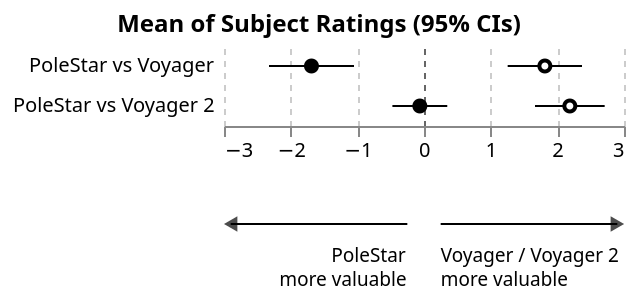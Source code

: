 {
  "$schema": "https://vega.github.io/schema/vega-lite/v3.json",
  "data": {
    "values": [
      {
        "measure": "Open Exploration",
        "mean": 1.813,
        "lo": 1.255,
        "hi": 2.37,
        "study": "PoleStar vs Voyager"
      },
      {
        "measure": "Focused Question Answering",
        "mean": -1.688,
        "lo": -2.325,
        "hi": -1.05,
        "study": "PoleStar vs Voyager"
      },
      {
        "measure": "Open Exploration",
        "mean": 2.1875,
        "lo": 1.665,
        "hi": 2.71,
        "study": "PoleStar vs Voyager 2"
      },
      {
        "measure": "Focused Question Answering",
        "mean": -0.0625,
        "lo": -0.474,
        "hi": 0.349,
        "study": "PoleStar vs Voyager 2"
      }
    ]
  },
  "vconcat": [
    {
      "title": {"text": "Mean of Subject Ratings (95% CIs)", "frame": "bounds"},
      "layer": [
        {
          "mark": "rule",
          "encoding": {
            "y": {
              "field": "study",
              "type": "nominal",
              "axis": {
                "title": null,
                "labelPadding": 5,
                "domain": false,
                "ticks": false,
                "grid": false
              }
            },
            "x": {
              "field": "lo",
              "type": "quantitative",
              "scale": {"domain": [-3, 3]},
              "axis": {
                "title": "",
                "encoding": {
                  "grid": {
                    "strokeDash": {"value": [3, 3]},
                    "stroke": {
                      "condition": {
                        "test": "datum.value === 0",
                        "value": "#666"
                      },
                      "value": "#CCC"
                    }
                  }
                }
              }
            },
            "x2": {"field": "hi"}
          }
        },
        {
          "mark": {"type": "circle", "stroke": "black", "opacity": 1},
          "encoding": {
            "y": {
              "field": "study",
              "type": "nominal",
              "axis": {
                "title": null,
                "labelPadding": 5,
                "domain": false,
                "ticks": false,
                "grid": false
              }
            },
            "x": {"field": "mean", "type": "quantitative"},
            "color": {
              "field": "measure",
              "type": "nominal",
              "scale": {"range": ["black", "white"]},
              "legend": null
            }
          }
        }
      ]
    },
    {
      "data": {
        "values": [
          {"from": -0.25, "to": -2.9, "label": "PoleStar"},
          {"from": 0.25, "to": 2.9, "label": "Voyager / Voyager 2"}
        ]
      },
      "layer": [
        {
          "mark": "rule",
          "encoding": {
            "x": {
              "field": "from",
              "type": "quantitative",
              "scale": {"zero": false},
              "axis": null
            },
            "x2": {"field": "to"}
          }
        },
        {
          "mark": {
            "type": "point",
            "filled": true,
            "size": 60,
            "fill": "black"
          },
          "encoding": {
            "x": {"field": "to", "type": "quantitative", "axis": null},
            "shape": {
              "condition": {"test": "datum.to > 0", "value": "triangle-right"},
              "value": "triangle-left"
            }
          }
        },
        {
          "mark": {"type": "text", "align": "right", "style": "arrow-label"},
          "transform": [{"filter": "datum.label === 'PoleStar'"}],
          "encoding": {
            "x": {"field": "from", "type": "quantitative", "axis": null},
            "text": {"field": "label", "type": "nominal"}
          }
        },
        {
          "mark": {"type": "text", "align": "left", "style": "arrow-label"},
          "transform": [{"filter": "datum.label !== 'PoleStar'"}],
          "encoding": {
            "x": {"field": "from", "type": "quantitative", "axis": null},
            "text": {"field": "label", "type": "nominal"}
          }
        },
        {
          "mark": {"type": "text", "align": "right", "style": "arrow-label2"},
          "transform": [{"filter": "datum.label === 'PoleStar'"}],
          "encoding": {
            "x": {"field": "from", "type": "quantitative", "axis": null},
            "text": {"value": "more valuable"}
          }
        },
        {
          "mark": {"type": "text", "align": "left", "style": "arrow-label2"},
          "transform": [{"filter": "datum.label !== 'PoleStar'"}],
          "encoding": {
            "x": {"field": "from", "type": "quantitative", "axis": null},
            "text": {"value": "more valuable"}
          }
        }
      ]
    }
  ],
  "config": {
    "view": {"stroke": "transparent"},
    "style": {
      "arrow-label": {"dy": 16, "fontSize": 9.5},
      "arrow-label2": {"dy": 28, "fontSize": 9.5}
    },
    "title": {"fontSize": 12}
  }
}